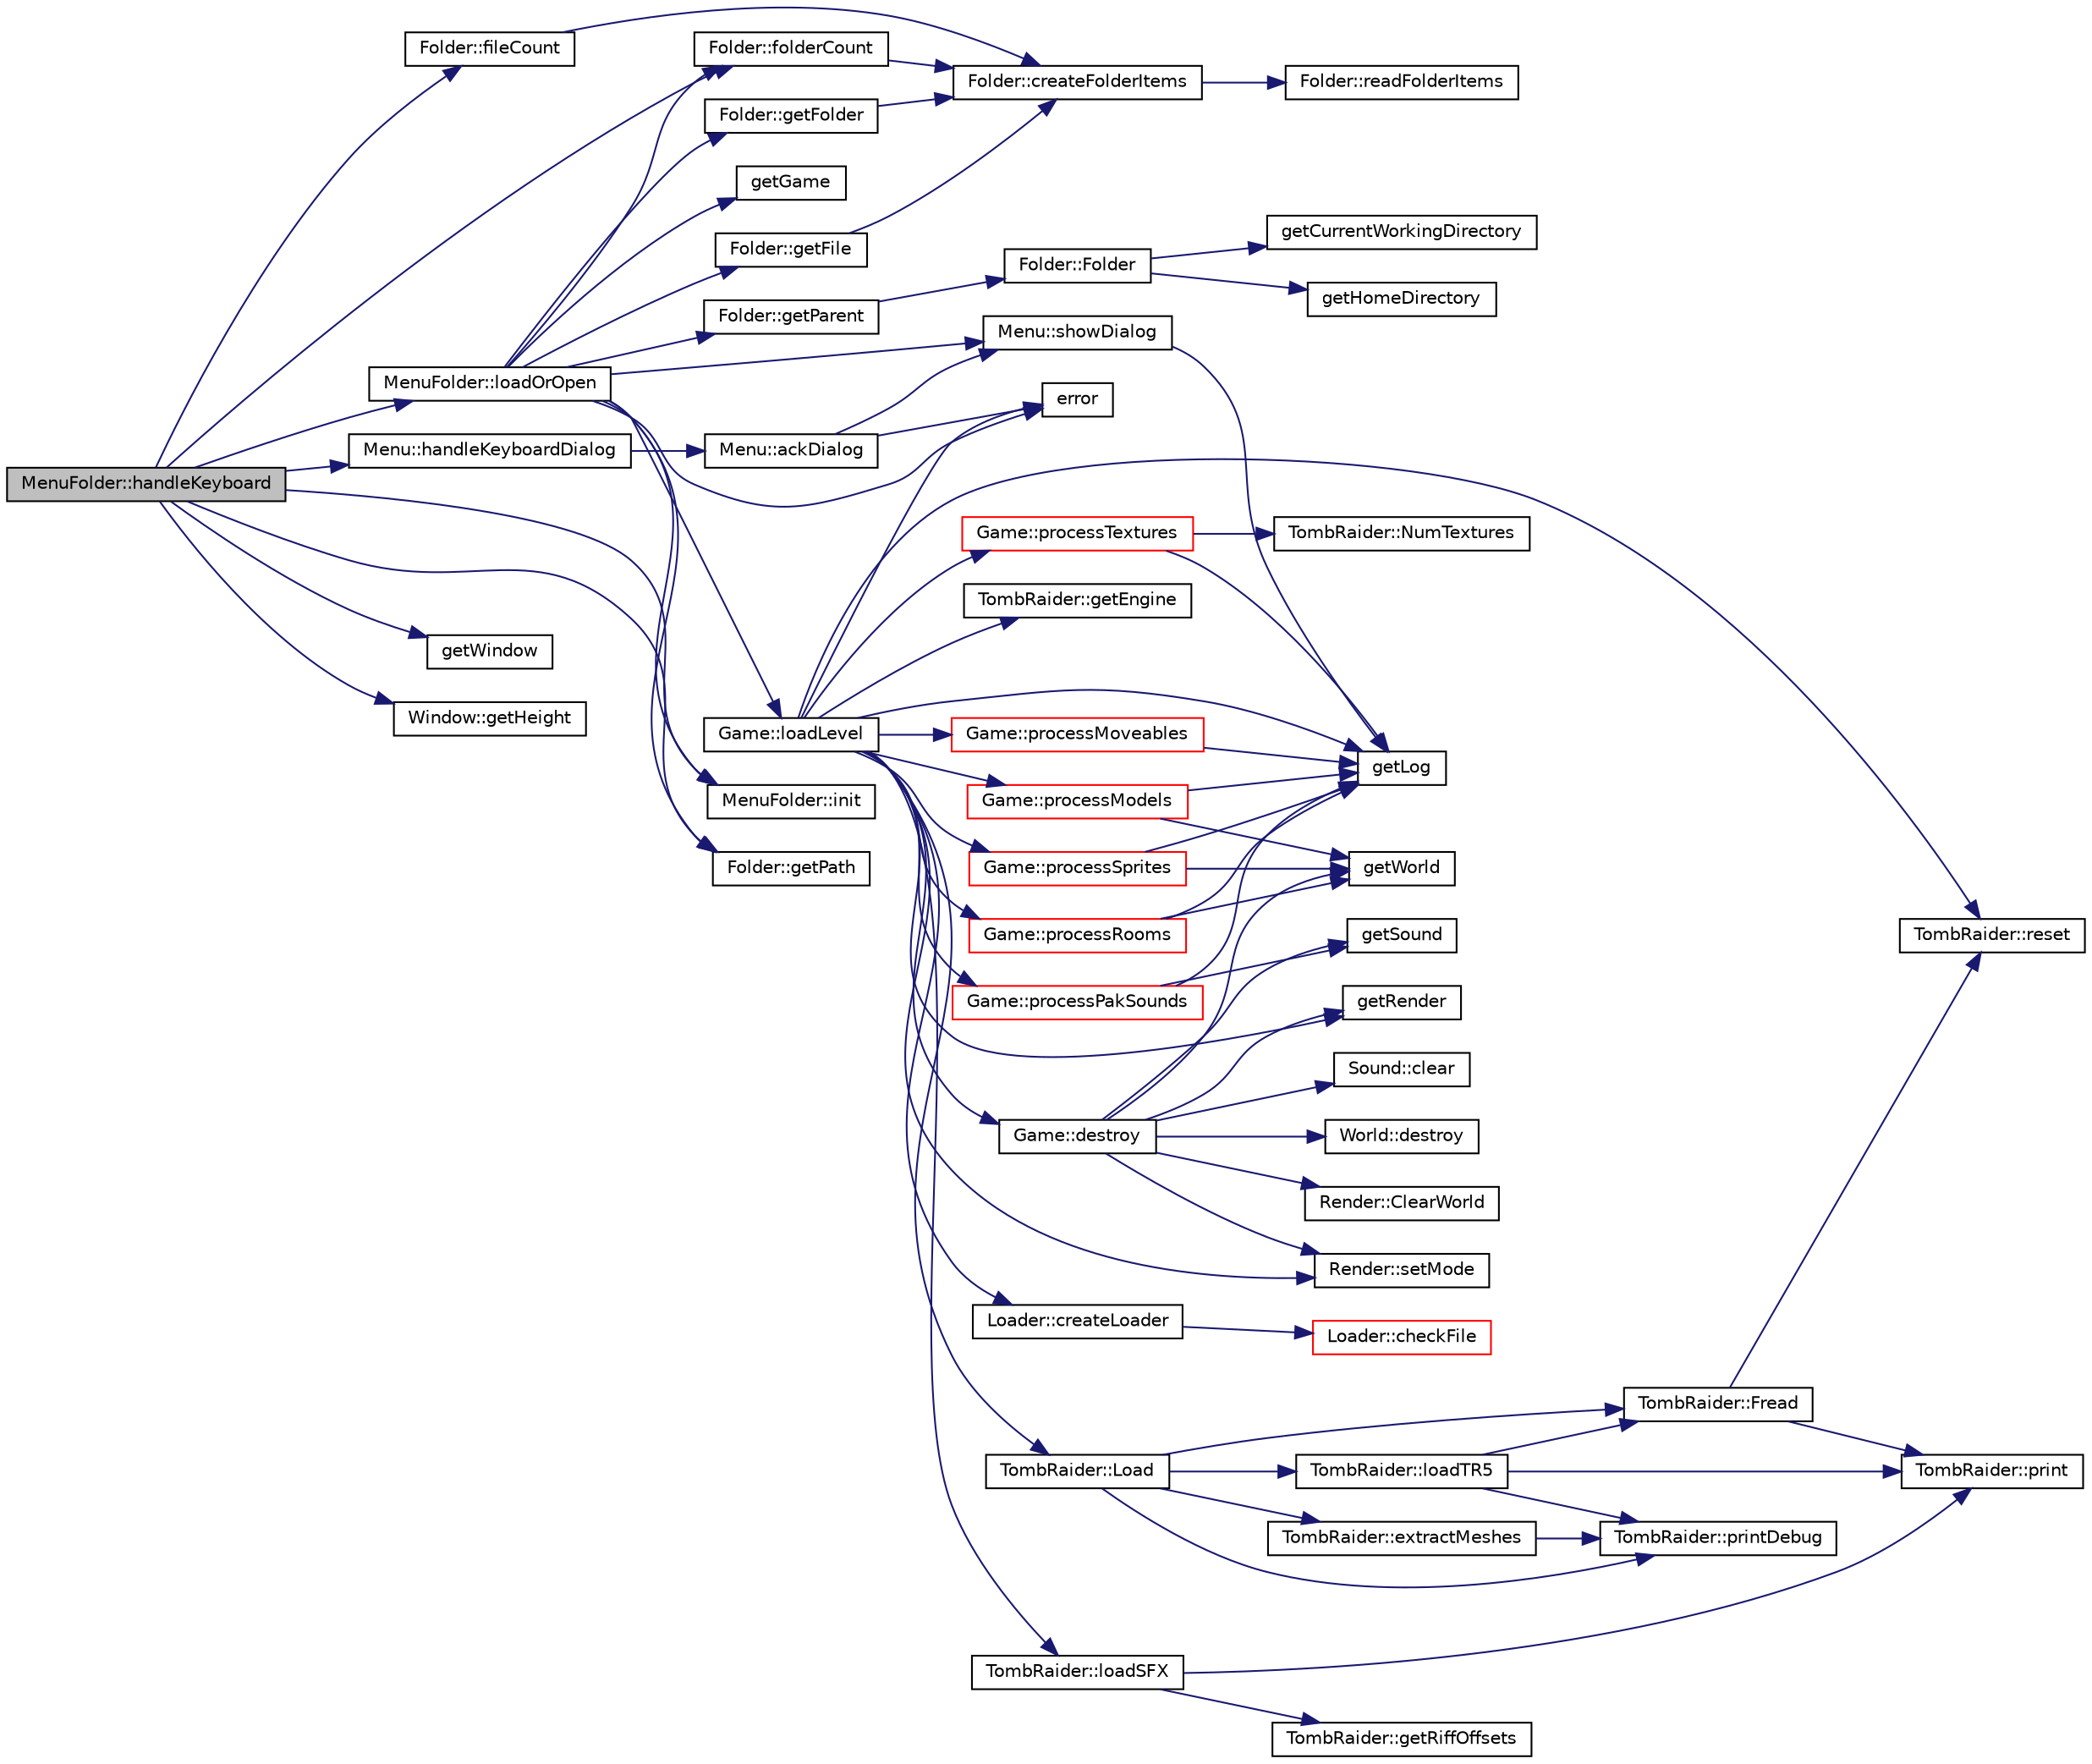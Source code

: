 digraph "MenuFolder::handleKeyboard"
{
 // INTERACTIVE_SVG=YES
  edge [fontname="Helvetica",fontsize="10",labelfontname="Helvetica",labelfontsize="10"];
  node [fontname="Helvetica",fontsize="10",shape=record];
  rankdir="LR";
  Node1 [label="MenuFolder::handleKeyboard",height=0.2,width=0.4,color="black", fillcolor="grey75", style="filled" fontcolor="black"];
  Node1 -> Node2 [color="midnightblue",fontsize="10",style="solid",fontname="Helvetica"];
  Node2 [label="Menu::handleKeyboardDialog",height=0.2,width=0.4,color="black", fillcolor="white", style="filled",URL="$class_menu.html#a084e422aba487f511aae6365f22a449e"];
  Node2 -> Node3 [color="midnightblue",fontsize="10",style="solid",fontname="Helvetica"];
  Node3 [label="Menu::ackDialog",height=0.2,width=0.4,color="black", fillcolor="white", style="filled",URL="$class_menu.html#a725661fe07066ddca9aced3c2152cb2b"];
  Node3 -> Node4 [color="midnightblue",fontsize="10",style="solid",fontname="Helvetica"];
  Node4 [label="error",height=0.2,width=0.4,color="black", fillcolor="white", style="filled",URL="$commander_8c.html#a9a17d0c19f2fb4ee55752f4b6840331e"];
  Node3 -> Node5 [color="midnightblue",fontsize="10",style="solid",fontname="Helvetica"];
  Node5 [label="Menu::showDialog",height=0.2,width=0.4,color="black", fillcolor="white", style="filled",URL="$class_menu.html#a1c027bb58ac2164c6003a122e598c020"];
  Node5 -> Node6 [color="midnightblue",fontsize="10",style="solid",fontname="Helvetica"];
  Node6 [label="getLog",height=0.2,width=0.4,color="black", fillcolor="white", style="filled",URL="$_log_8h.html#aa2f604b13755d77658307017af86624a"];
  Node1 -> Node7 [color="midnightblue",fontsize="10",style="solid",fontname="Helvetica"];
  Node7 [label="getWindow",height=0.2,width=0.4,color="black", fillcolor="white", style="filled",URL="$_window_8h.html#a569be9f3eab26d2ba994a32b75dc9896"];
  Node1 -> Node8 [color="midnightblue",fontsize="10",style="solid",fontname="Helvetica"];
  Node8 [label="Window::getHeight",height=0.2,width=0.4,color="black", fillcolor="white", style="filled",URL="$class_window.html#a7551e3521743ba1201d0fad2c726dd3c"];
  Node1 -> Node9 [color="midnightblue",fontsize="10",style="solid",fontname="Helvetica"];
  Node9 [label="Folder::folderCount",height=0.2,width=0.4,color="black", fillcolor="white", style="filled",URL="$class_folder.html#a266debeb40c59598c4f518b906484f0e"];
  Node9 -> Node10 [color="midnightblue",fontsize="10",style="solid",fontname="Helvetica"];
  Node10 [label="Folder::createFolderItems",height=0.2,width=0.4,color="black", fillcolor="white", style="filled",URL="$class_folder.html#abcdee2467da92304e3d10ccee5975e6b"];
  Node10 -> Node11 [color="midnightblue",fontsize="10",style="solid",fontname="Helvetica"];
  Node11 [label="Folder::readFolderItems",height=0.2,width=0.4,color="black", fillcolor="white", style="filled",URL="$class_folder.html#acd8e34c42420c89a5c10885e1958b5c3"];
  Node1 -> Node12 [color="midnightblue",fontsize="10",style="solid",fontname="Helvetica"];
  Node12 [label="Folder::fileCount",height=0.2,width=0.4,color="black", fillcolor="white", style="filled",URL="$class_folder.html#ab288a3491266b0eef56c4131c3e605a4"];
  Node12 -> Node10 [color="midnightblue",fontsize="10",style="solid",fontname="Helvetica"];
  Node1 -> Node13 [color="midnightblue",fontsize="10",style="solid",fontname="Helvetica"];
  Node13 [label="MenuFolder::loadOrOpen",height=0.2,width=0.4,color="black", fillcolor="white", style="filled",URL="$class_menu_folder.html#ad4ecbd0af8832a0f1de508de38bd1cb9"];
  Node13 -> Node14 [color="midnightblue",fontsize="10",style="solid",fontname="Helvetica"];
  Node14 [label="MenuFolder::init",height=0.2,width=0.4,color="black", fillcolor="white", style="filled",URL="$class_menu_folder.html#a923fe0ac41b62006c6a4c9af592d7f42"];
  Node13 -> Node15 [color="midnightblue",fontsize="10",style="solid",fontname="Helvetica"];
  Node15 [label="Folder::getParent",height=0.2,width=0.4,color="black", fillcolor="white", style="filled",URL="$class_folder.html#a293aef92fda55617cadda4bd010631d3"];
  Node15 -> Node16 [color="midnightblue",fontsize="10",style="solid",fontname="Helvetica"];
  Node16 [label="Folder::Folder",height=0.2,width=0.4,color="black", fillcolor="white", style="filled",URL="$class_folder.html#ad4dd0ee29bcd30a2bf58bf0973c6cd0a"];
  Node16 -> Node17 [color="midnightblue",fontsize="10",style="solid",fontname="Helvetica"];
  Node17 [label="getCurrentWorkingDirectory",height=0.2,width=0.4,color="black", fillcolor="white", style="filled",URL="$filesystem_8h.html#ad2f3c316eb187af1c143ef064e9803de"];
  Node16 -> Node18 [color="midnightblue",fontsize="10",style="solid",fontname="Helvetica"];
  Node18 [label="getHomeDirectory",height=0.2,width=0.4,color="black", fillcolor="white", style="filled",URL="$filesystem_8h.html#a7007c1e439369ac599ebe014de249392"];
  Node13 -> Node19 [color="midnightblue",fontsize="10",style="solid",fontname="Helvetica"];
  Node19 [label="Folder::getPath",height=0.2,width=0.4,color="black", fillcolor="white", style="filled",URL="$class_folder.html#a2c9f5318e3d901939413805f36d6e152"];
  Node13 -> Node5 [color="midnightblue",fontsize="10",style="solid",fontname="Helvetica"];
  Node13 -> Node9 [color="midnightblue",fontsize="10",style="solid",fontname="Helvetica"];
  Node13 -> Node20 [color="midnightblue",fontsize="10",style="solid",fontname="Helvetica"];
  Node20 [label="Folder::getFolder",height=0.2,width=0.4,color="black", fillcolor="white", style="filled",URL="$class_folder.html#a295a6b17db58e45c65c26e2af8041fc8"];
  Node20 -> Node10 [color="midnightblue",fontsize="10",style="solid",fontname="Helvetica"];
  Node13 -> Node4 [color="midnightblue",fontsize="10",style="solid",fontname="Helvetica"];
  Node13 -> Node21 [color="midnightblue",fontsize="10",style="solid",fontname="Helvetica"];
  Node21 [label="getGame",height=0.2,width=0.4,color="black", fillcolor="white", style="filled",URL="$_game_8h.html#a37da78d5bcf85296a978f23c73c49320"];
  Node13 -> Node22 [color="midnightblue",fontsize="10",style="solid",fontname="Helvetica"];
  Node22 [label="Game::loadLevel",height=0.2,width=0.4,color="black", fillcolor="white", style="filled",URL="$class_game.html#a864d3ae5a554c8857118c48253ef7646"];
  Node22 -> Node23 [color="midnightblue",fontsize="10",style="solid",fontname="Helvetica"];
  Node23 [label="Game::destroy",height=0.2,width=0.4,color="black", fillcolor="white", style="filled",URL="$class_game.html#a9896347cdc3da739d0099fbd7645b796"];
  Node23 -> Node24 [color="midnightblue",fontsize="10",style="solid",fontname="Helvetica"];
  Node24 [label="getRender",height=0.2,width=0.4,color="black", fillcolor="white", style="filled",URL="$_render_8h.html#a812cfcbdabb65847ea87dfed9fafc69d"];
  Node23 -> Node25 [color="midnightblue",fontsize="10",style="solid",fontname="Helvetica"];
  Node25 [label="Render::setMode",height=0.2,width=0.4,color="black", fillcolor="white", style="filled",URL="$class_render.html#aa18327e9b23384b3ccb939a143a4b5c2"];
  Node23 -> Node26 [color="midnightblue",fontsize="10",style="solid",fontname="Helvetica"];
  Node26 [label="getWorld",height=0.2,width=0.4,color="black", fillcolor="white", style="filled",URL="$_world_8h.html#abea1a794341f4259c16d914064e97528"];
  Node23 -> Node27 [color="midnightblue",fontsize="10",style="solid",fontname="Helvetica"];
  Node27 [label="World::destroy",height=0.2,width=0.4,color="black", fillcolor="white", style="filled",URL="$class_world.html#a02d69ed7161ba4b4cb07471eb1bf2ec9",tooltip="Clears all data in world. "];
  Node23 -> Node28 [color="midnightblue",fontsize="10",style="solid",fontname="Helvetica"];
  Node28 [label="Render::ClearWorld",height=0.2,width=0.4,color="black", fillcolor="white", style="filled",URL="$class_render.html#a6b4ecc3f447a33adbd20dd3e4b339130"];
  Node23 -> Node29 [color="midnightblue",fontsize="10",style="solid",fontname="Helvetica"];
  Node29 [label="getSound",height=0.2,width=0.4,color="black", fillcolor="white", style="filled",URL="$_sound_8h.html#a0aafbf3a7424dbaa94d85640abc6c25e"];
  Node23 -> Node30 [color="midnightblue",fontsize="10",style="solid",fontname="Helvetica"];
  Node30 [label="Sound::clear",height=0.2,width=0.4,color="black", fillcolor="white", style="filled",URL="$class_sound.html#a3703ca3354dec4de922240455987aff3",tooltip="Remove all loaded sounds. "];
  Node22 -> Node6 [color="midnightblue",fontsize="10",style="solid",fontname="Helvetica"];
  Node22 -> Node4 [color="midnightblue",fontsize="10",style="solid",fontname="Helvetica"];
  Node22 -> Node31 [color="midnightblue",fontsize="10",style="solid",fontname="Helvetica"];
  Node31 [label="Loader::createLoader",height=0.2,width=0.4,color="black", fillcolor="white", style="filled",URL="$class_loader.html#aad41b5f79ead0d793c74f4d22c46ef09"];
  Node31 -> Node32 [color="midnightblue",fontsize="10",style="solid",fontname="Helvetica"];
  Node32 [label="Loader::checkFile",height=0.2,width=0.4,color="red", fillcolor="white", style="filled",URL="$class_loader.html#a446e74237994f200e445b5905f42ad32"];
  Node22 -> Node33 [color="midnightblue",fontsize="10",style="solid",fontname="Helvetica"];
  Node33 [label="TombRaider::Load",height=0.2,width=0.4,color="black", fillcolor="white", style="filled",URL="$class_tomb_raider.html#ab102c2f3f6e620a7ec2845f95c4fb589",tooltip="Loads TombRaider 1-5 pak into memory and does some processing. "];
  Node33 -> Node34 [color="midnightblue",fontsize="10",style="solid",fontname="Helvetica"];
  Node34 [label="TombRaider::Fread",height=0.2,width=0.4,color="black", fillcolor="white", style="filled",URL="$class_tomb_raider.html#a1ad7e8d383c430839d106d510b5b465a"];
  Node34 -> Node35 [color="midnightblue",fontsize="10",style="solid",fontname="Helvetica"];
  Node35 [label="TombRaider::print",height=0.2,width=0.4,color="black", fillcolor="white", style="filled",URL="$class_tomb_raider.html#a0789f85ca23981025700c29214cfa8f3"];
  Node34 -> Node36 [color="midnightblue",fontsize="10",style="solid",fontname="Helvetica"];
  Node36 [label="TombRaider::reset",height=0.2,width=0.4,color="black", fillcolor="white", style="filled",URL="$class_tomb_raider.html#a2aa2d3c97b5f39f058241f8ae78177b2"];
  Node33 -> Node37 [color="midnightblue",fontsize="10",style="solid",fontname="Helvetica"];
  Node37 [label="TombRaider::printDebug",height=0.2,width=0.4,color="black", fillcolor="white", style="filled",URL="$class_tomb_raider.html#a4d181c429dc4bdd143c836107db5be85"];
  Node33 -> Node38 [color="midnightblue",fontsize="10",style="solid",fontname="Helvetica"];
  Node38 [label="TombRaider::loadTR5",height=0.2,width=0.4,color="black", fillcolor="white", style="filled",URL="$class_tomb_raider.html#a5c0b1eeab5c4789c4995056d364a6be2",tooltip="Loads a TR5 pak into memory. "];
  Node38 -> Node37 [color="midnightblue",fontsize="10",style="solid",fontname="Helvetica"];
  Node38 -> Node34 [color="midnightblue",fontsize="10",style="solid",fontname="Helvetica"];
  Node38 -> Node35 [color="midnightblue",fontsize="10",style="solid",fontname="Helvetica"];
  Node33 -> Node39 [color="midnightblue",fontsize="10",style="solid",fontname="Helvetica"];
  Node39 [label="TombRaider::extractMeshes",height=0.2,width=0.4,color="black", fillcolor="white", style="filled",URL="$class_tomb_raider.html#a6972a37348fb59f3e2eb5a89c419bda4"];
  Node39 -> Node37 [color="midnightblue",fontsize="10",style="solid",fontname="Helvetica"];
  Node22 -> Node40 [color="midnightblue",fontsize="10",style="solid",fontname="Helvetica"];
  Node40 [label="TombRaider::getEngine",height=0.2,width=0.4,color="black", fillcolor="white", style="filled",URL="$class_tomb_raider.html#aa1e99a78b665bffcae493b2a6ace0911"];
  Node22 -> Node41 [color="midnightblue",fontsize="10",style="solid",fontname="Helvetica"];
  Node41 [label="TombRaider::loadSFX",height=0.2,width=0.4,color="black", fillcolor="white", style="filled",URL="$class_tomb_raider.html#a49dc00ea1b341e770c794bed2899e5ce",tooltip="Load an external sound pak for TR2 and TR3. "];
  Node41 -> Node42 [color="midnightblue",fontsize="10",style="solid",fontname="Helvetica"];
  Node42 [label="TombRaider::getRiffOffsets",height=0.2,width=0.4,color="black", fillcolor="white", style="filled",URL="$class_tomb_raider.html#a95b8244b7847baca00172b0e28f626e9",tooltip="Get an array of offsets for a contiguous RIFF data stream in chunks. "];
  Node41 -> Node35 [color="midnightblue",fontsize="10",style="solid",fontname="Helvetica"];
  Node22 -> Node43 [color="midnightblue",fontsize="10",style="solid",fontname="Helvetica"];
  Node43 [label="Game::processTextures",height=0.2,width=0.4,color="red", fillcolor="white", style="filled",URL="$class_game.html#ac81ed6d8c4859473065b36375a9d12ca"];
  Node43 -> Node44 [color="midnightblue",fontsize="10",style="solid",fontname="Helvetica"];
  Node44 [label="TombRaider::NumTextures",height=0.2,width=0.4,color="black", fillcolor="white", style="filled",URL="$class_tomb_raider.html#a87812c99ac732a78c0584c2e08c11585"];
  Node43 -> Node6 [color="midnightblue",fontsize="10",style="solid",fontname="Helvetica"];
  Node22 -> Node45 [color="midnightblue",fontsize="10",style="solid",fontname="Helvetica"];
  Node45 [label="Game::processRooms",height=0.2,width=0.4,color="red", fillcolor="white", style="filled",URL="$class_game.html#a6fd0461177184c291f89d1c917ddf9ec"];
  Node45 -> Node26 [color="midnightblue",fontsize="10",style="solid",fontname="Helvetica"];
  Node45 -> Node6 [color="midnightblue",fontsize="10",style="solid",fontname="Helvetica"];
  Node22 -> Node46 [color="midnightblue",fontsize="10",style="solid",fontname="Helvetica"];
  Node46 [label="Game::processModels",height=0.2,width=0.4,color="red", fillcolor="white", style="filled",URL="$class_game.html#a540e9c20773493b7dfd6e494065d826b"];
  Node46 -> Node26 [color="midnightblue",fontsize="10",style="solid",fontname="Helvetica"];
  Node46 -> Node6 [color="midnightblue",fontsize="10",style="solid",fontname="Helvetica"];
  Node22 -> Node47 [color="midnightblue",fontsize="10",style="solid",fontname="Helvetica"];
  Node47 [label="Game::processSprites",height=0.2,width=0.4,color="red", fillcolor="white", style="filled",URL="$class_game.html#a0ebd881543d2be2b4432c13063d36a84"];
  Node47 -> Node26 [color="midnightblue",fontsize="10",style="solid",fontname="Helvetica"];
  Node47 -> Node6 [color="midnightblue",fontsize="10",style="solid",fontname="Helvetica"];
  Node22 -> Node48 [color="midnightblue",fontsize="10",style="solid",fontname="Helvetica"];
  Node48 [label="Game::processMoveables",height=0.2,width=0.4,color="red", fillcolor="white", style="filled",URL="$class_game.html#a12754fc035b3671849e6a2337c1b1841"];
  Node48 -> Node6 [color="midnightblue",fontsize="10",style="solid",fontname="Helvetica"];
  Node22 -> Node49 [color="midnightblue",fontsize="10",style="solid",fontname="Helvetica"];
  Node49 [label="Game::processPakSounds",height=0.2,width=0.4,color="red", fillcolor="white", style="filled",URL="$class_game.html#aa7dd2ad73c9a69fc670180d6f01f9110"];
  Node49 -> Node29 [color="midnightblue",fontsize="10",style="solid",fontname="Helvetica"];
  Node49 -> Node6 [color="midnightblue",fontsize="10",style="solid",fontname="Helvetica"];
  Node22 -> Node36 [color="midnightblue",fontsize="10",style="solid",fontname="Helvetica"];
  Node22 -> Node24 [color="midnightblue",fontsize="10",style="solid",fontname="Helvetica"];
  Node22 -> Node25 [color="midnightblue",fontsize="10",style="solid",fontname="Helvetica"];
  Node13 -> Node50 [color="midnightblue",fontsize="10",style="solid",fontname="Helvetica"];
  Node50 [label="Folder::getFile",height=0.2,width=0.4,color="black", fillcolor="white", style="filled",URL="$class_folder.html#aaccf5e0a0e73dcada66aae1d555f8084"];
  Node50 -> Node10 [color="midnightblue",fontsize="10",style="solid",fontname="Helvetica"];
  Node1 -> Node14 [color="midnightblue",fontsize="10",style="solid",fontname="Helvetica"];
  Node1 -> Node19 [color="midnightblue",fontsize="10",style="solid",fontname="Helvetica"];
}

